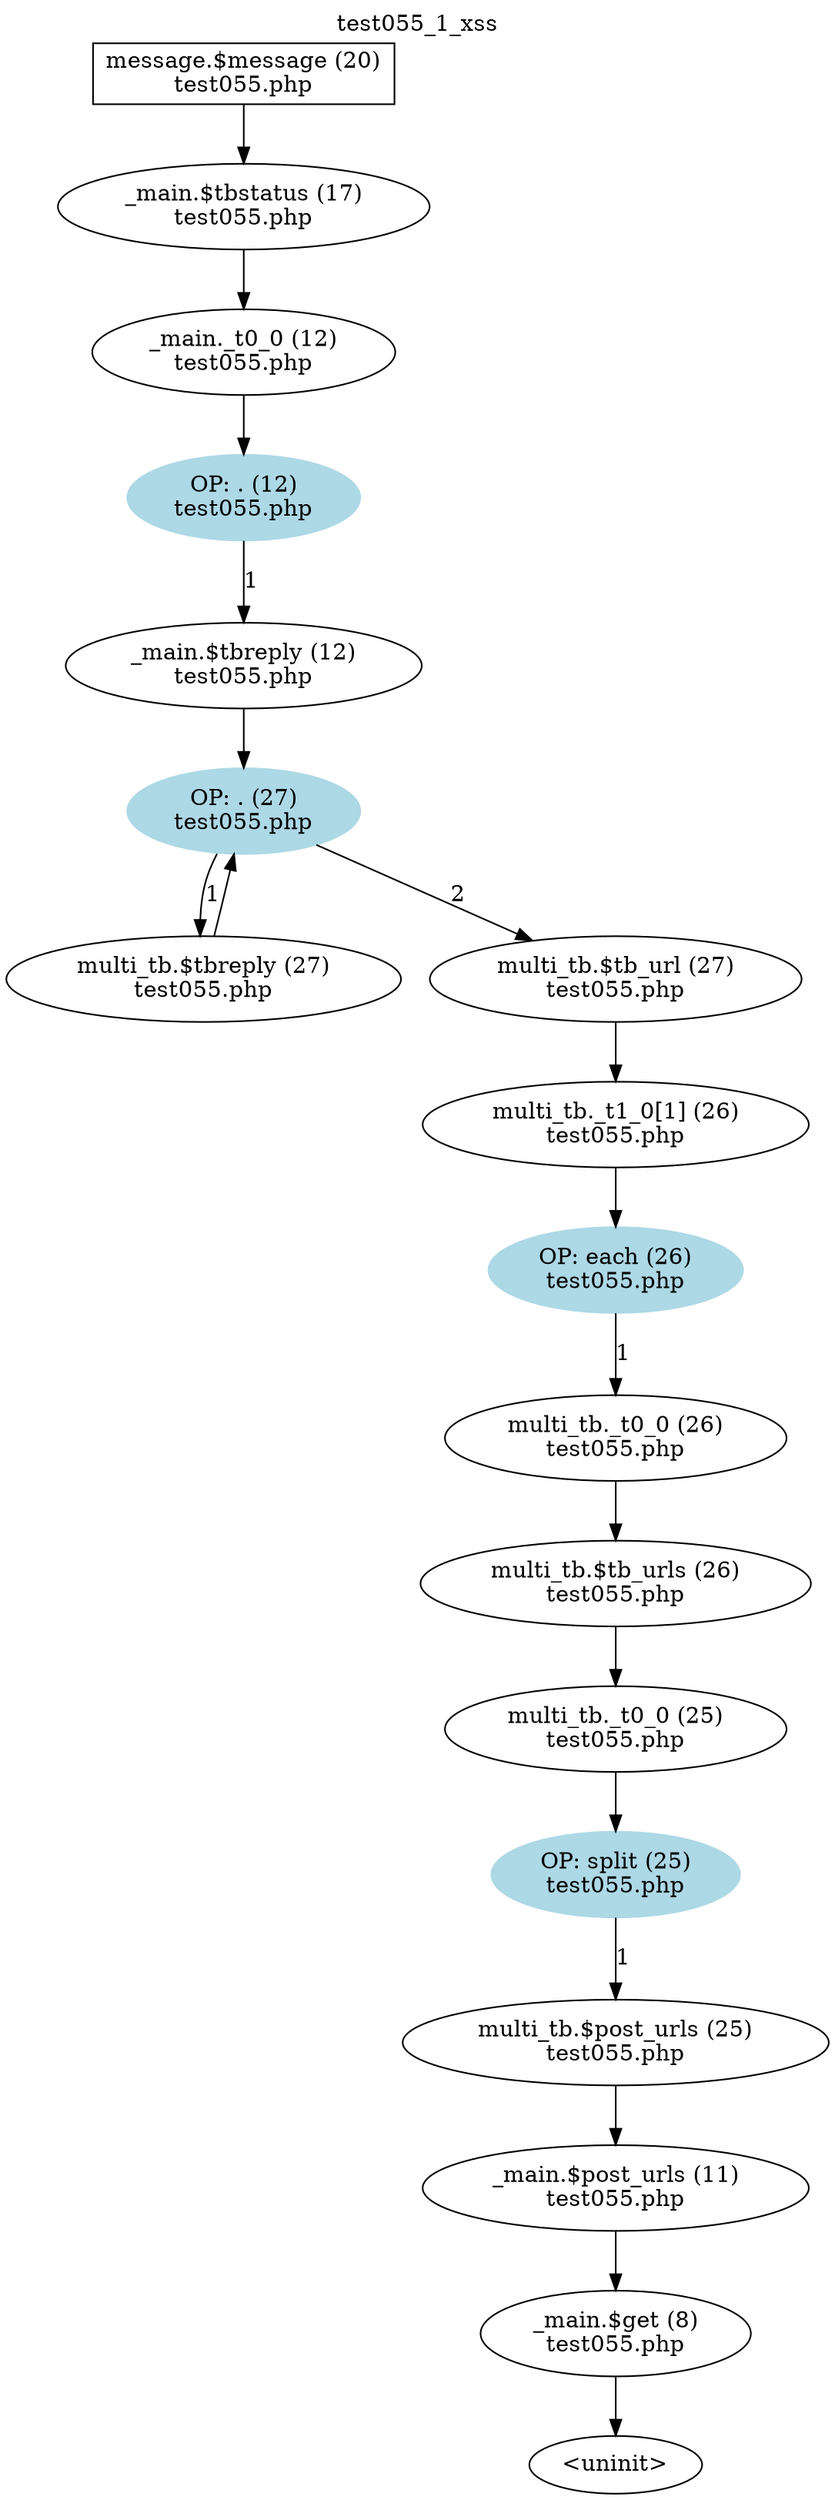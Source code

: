 digraph cfg {
  label="test055_1_xss";
  labelloc=t;
  n1 [shape=box, label="message.$message (20)\ntest055.php"];
  n2 [shape=ellipse, label="_main.$tbstatus (17)\ntest055.php"];
  n3 [shape=ellipse, label="_main._t0_0 (12)\ntest055.php"];
  n4 [shape=ellipse, label="OP: . (12)\ntest055.php",style=filled,color=lightblue];
  n5 [shape=ellipse, label="_main.$tbreply (12)\ntest055.php"];
  n6 [shape=ellipse, label="OP: . (27)\ntest055.php",style=filled,color=lightblue];
  n7 [shape=ellipse, label="multi_tb.$tbreply (27)\ntest055.php"];
  n8 [shape=ellipse, label="multi_tb.$tb_url (27)\ntest055.php"];
  n9 [shape=ellipse, label="multi_tb._t1_0[1] (26)\ntest055.php"];
  n10 [shape=ellipse, label="OP: each (26)\ntest055.php",style=filled,color=lightblue];
  n11 [shape=ellipse, label="multi_tb._t0_0 (26)\ntest055.php"];
  n12 [shape=ellipse, label="multi_tb.$tb_urls (26)\ntest055.php"];
  n13 [shape=ellipse, label="multi_tb._t0_0 (25)\ntest055.php"];
  n14 [shape=ellipse, label="OP: split (25)\ntest055.php",style=filled,color=lightblue];
  n15 [shape=ellipse, label="multi_tb.$post_urls (25)\ntest055.php"];
  n16 [shape=ellipse, label="_main.$post_urls (11)\ntest055.php"];
  n17 [shape=ellipse, label="_main.$get (8)\ntest055.php"];
  n18 [shape=ellipse, label="<uninit>"];
  n1 -> n2;
  n10 -> n11[label="1"];
  n11 -> n12;
  n12 -> n13;
  n13 -> n14;
  n14 -> n15[label="1"];
  n15 -> n16;
  n16 -> n17;
  n17 -> n18;
  n2 -> n3;
  n3 -> n4;
  n4 -> n5[label="1"];
  n5 -> n6;
  n6 -> n7[label="1"];
  n6 -> n8[label="2"];
  n7 -> n6;
  n8 -> n9;
  n9 -> n10;
}
